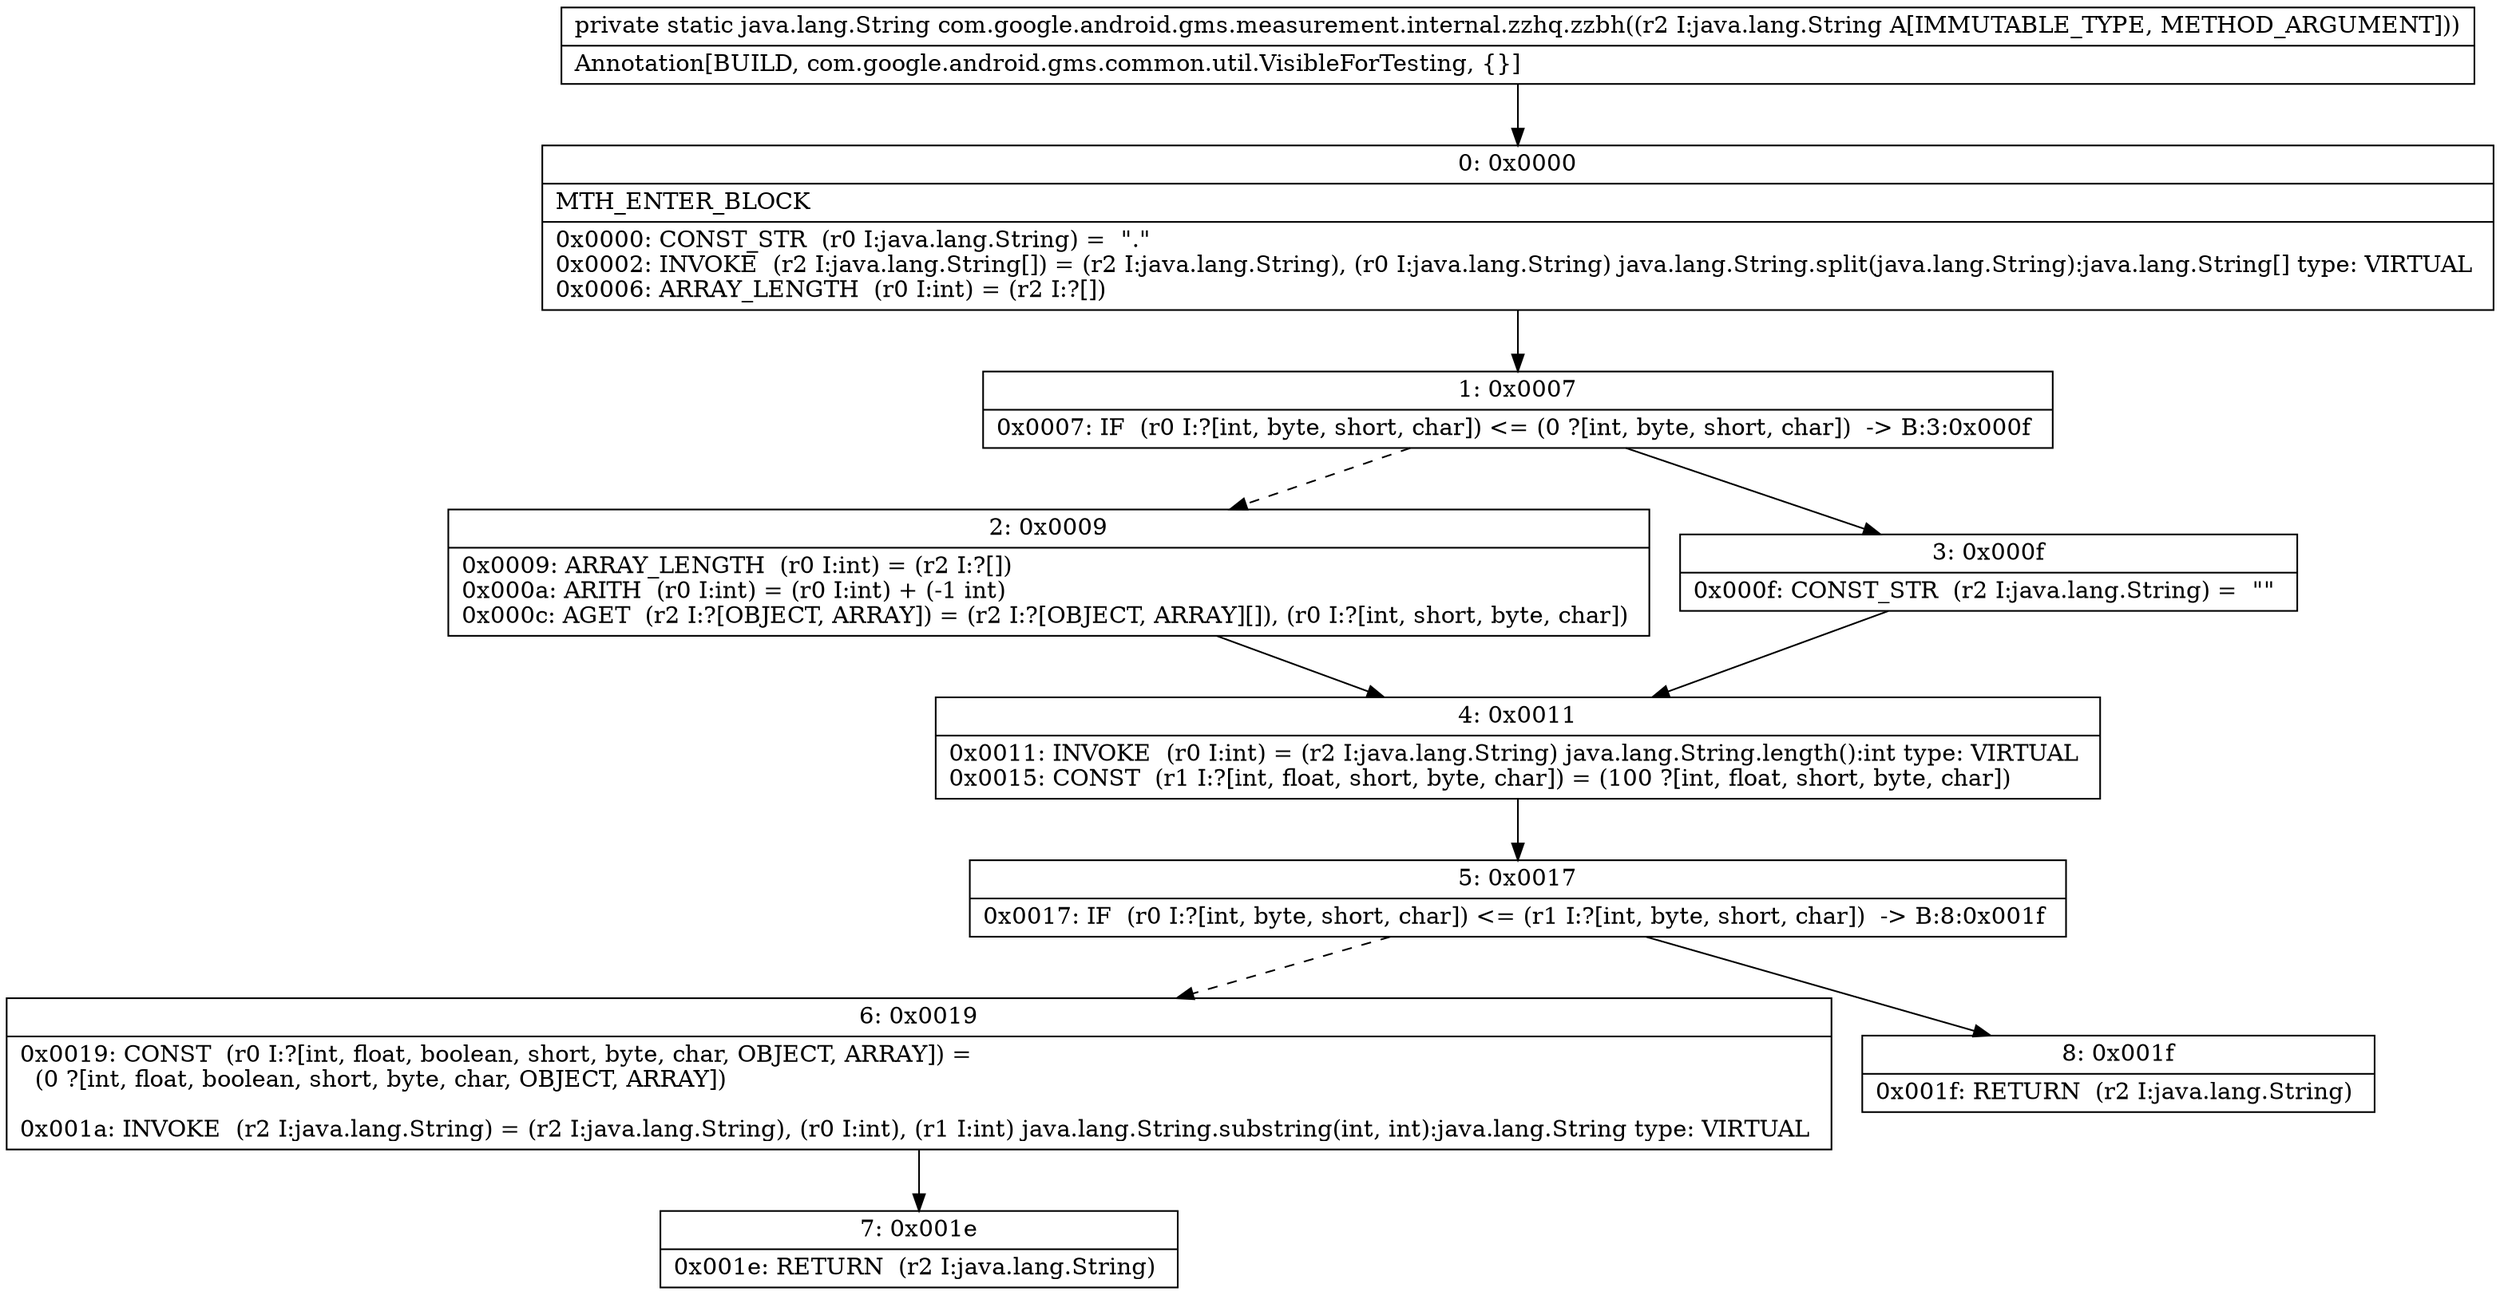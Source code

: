 digraph "CFG forcom.google.android.gms.measurement.internal.zzhq.zzbh(Ljava\/lang\/String;)Ljava\/lang\/String;" {
Node_0 [shape=record,label="{0\:\ 0x0000|MTH_ENTER_BLOCK\l|0x0000: CONST_STR  (r0 I:java.lang.String) =  \".\" \l0x0002: INVOKE  (r2 I:java.lang.String[]) = (r2 I:java.lang.String), (r0 I:java.lang.String) java.lang.String.split(java.lang.String):java.lang.String[] type: VIRTUAL \l0x0006: ARRAY_LENGTH  (r0 I:int) = (r2 I:?[]) \l}"];
Node_1 [shape=record,label="{1\:\ 0x0007|0x0007: IF  (r0 I:?[int, byte, short, char]) \<= (0 ?[int, byte, short, char])  \-\> B:3:0x000f \l}"];
Node_2 [shape=record,label="{2\:\ 0x0009|0x0009: ARRAY_LENGTH  (r0 I:int) = (r2 I:?[]) \l0x000a: ARITH  (r0 I:int) = (r0 I:int) + (\-1 int) \l0x000c: AGET  (r2 I:?[OBJECT, ARRAY]) = (r2 I:?[OBJECT, ARRAY][]), (r0 I:?[int, short, byte, char]) \l}"];
Node_3 [shape=record,label="{3\:\ 0x000f|0x000f: CONST_STR  (r2 I:java.lang.String) =  \"\" \l}"];
Node_4 [shape=record,label="{4\:\ 0x0011|0x0011: INVOKE  (r0 I:int) = (r2 I:java.lang.String) java.lang.String.length():int type: VIRTUAL \l0x0015: CONST  (r1 I:?[int, float, short, byte, char]) = (100 ?[int, float, short, byte, char]) \l}"];
Node_5 [shape=record,label="{5\:\ 0x0017|0x0017: IF  (r0 I:?[int, byte, short, char]) \<= (r1 I:?[int, byte, short, char])  \-\> B:8:0x001f \l}"];
Node_6 [shape=record,label="{6\:\ 0x0019|0x0019: CONST  (r0 I:?[int, float, boolean, short, byte, char, OBJECT, ARRAY]) = \l  (0 ?[int, float, boolean, short, byte, char, OBJECT, ARRAY])\l \l0x001a: INVOKE  (r2 I:java.lang.String) = (r2 I:java.lang.String), (r0 I:int), (r1 I:int) java.lang.String.substring(int, int):java.lang.String type: VIRTUAL \l}"];
Node_7 [shape=record,label="{7\:\ 0x001e|0x001e: RETURN  (r2 I:java.lang.String) \l}"];
Node_8 [shape=record,label="{8\:\ 0x001f|0x001f: RETURN  (r2 I:java.lang.String) \l}"];
MethodNode[shape=record,label="{private static java.lang.String com.google.android.gms.measurement.internal.zzhq.zzbh((r2 I:java.lang.String A[IMMUTABLE_TYPE, METHOD_ARGUMENT]))  | Annotation[BUILD, com.google.android.gms.common.util.VisibleForTesting, \{\}]\l}"];
MethodNode -> Node_0;
Node_0 -> Node_1;
Node_1 -> Node_2[style=dashed];
Node_1 -> Node_3;
Node_2 -> Node_4;
Node_3 -> Node_4;
Node_4 -> Node_5;
Node_5 -> Node_6[style=dashed];
Node_5 -> Node_8;
Node_6 -> Node_7;
}

